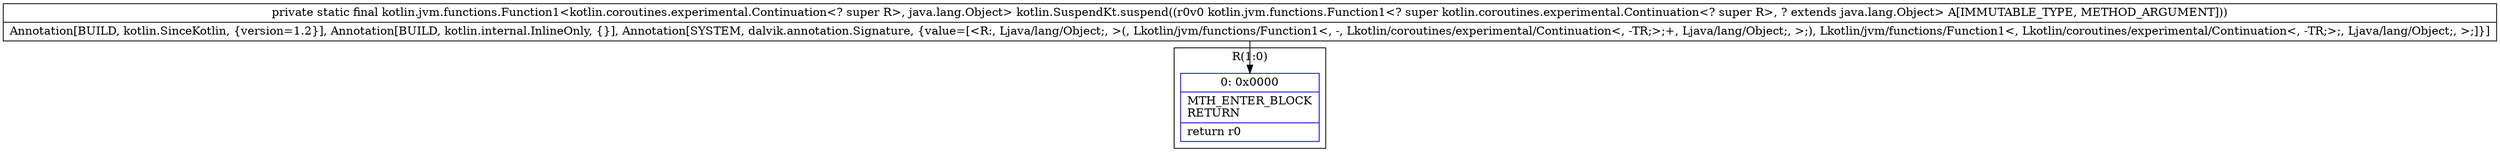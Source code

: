 digraph "CFG forkotlin.SuspendKt.suspend(Lkotlin\/jvm\/functions\/Function1;)Lkotlin\/jvm\/functions\/Function1;" {
subgraph cluster_Region_1498920291 {
label = "R(1:0)";
node [shape=record,color=blue];
Node_0 [shape=record,label="{0\:\ 0x0000|MTH_ENTER_BLOCK\lRETURN\l|return r0\l}"];
}
MethodNode[shape=record,label="{private static final kotlin.jvm.functions.Function1\<kotlin.coroutines.experimental.Continuation\<? super R\>, java.lang.Object\> kotlin.SuspendKt.suspend((r0v0 kotlin.jvm.functions.Function1\<? super kotlin.coroutines.experimental.Continuation\<? super R\>, ? extends java.lang.Object\> A[IMMUTABLE_TYPE, METHOD_ARGUMENT]))  | Annotation[BUILD, kotlin.SinceKotlin, \{version=1.2\}], Annotation[BUILD, kotlin.internal.InlineOnly, \{\}], Annotation[SYSTEM, dalvik.annotation.Signature, \{value=[\<R:, Ljava\/lang\/Object;, \>(, Lkotlin\/jvm\/functions\/Function1\<, \-, Lkotlin\/coroutines\/experimental\/Continuation\<, \-TR;\>;+, Ljava\/lang\/Object;, \>;), Lkotlin\/jvm\/functions\/Function1\<, Lkotlin\/coroutines\/experimental\/Continuation\<, \-TR;\>;, Ljava\/lang\/Object;, \>;]\}]\l}"];
MethodNode -> Node_0;
}

